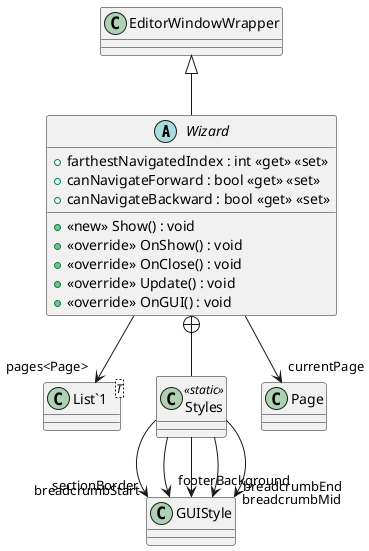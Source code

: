 @startuml
abstract class Wizard {
    + farthestNavigatedIndex : int <<get>> <<set>>
    + canNavigateForward : bool <<get>> <<set>>
    + canNavigateBackward : bool <<get>> <<set>>
    + <<new>> Show() : void
    + <<override>> OnShow() : void
    + <<override>> OnClose() : void
    + <<override>> Update() : void
    + <<override>> OnGUI() : void
}
class "List`1"<T> {
}
class Styles <<static>> {
}
EditorWindowWrapper <|-- Wizard
Wizard --> "pages<Page>" "List`1"
Wizard --> "currentPage" Page
Wizard +-- Styles
Styles --> "sectionBorder" GUIStyle
Styles --> "footerBackground" GUIStyle
Styles --> "breadcrumbStart" GUIStyle
Styles --> "breadcrumbMid" GUIStyle
Styles --> "breadcrumbEnd" GUIStyle
@enduml
